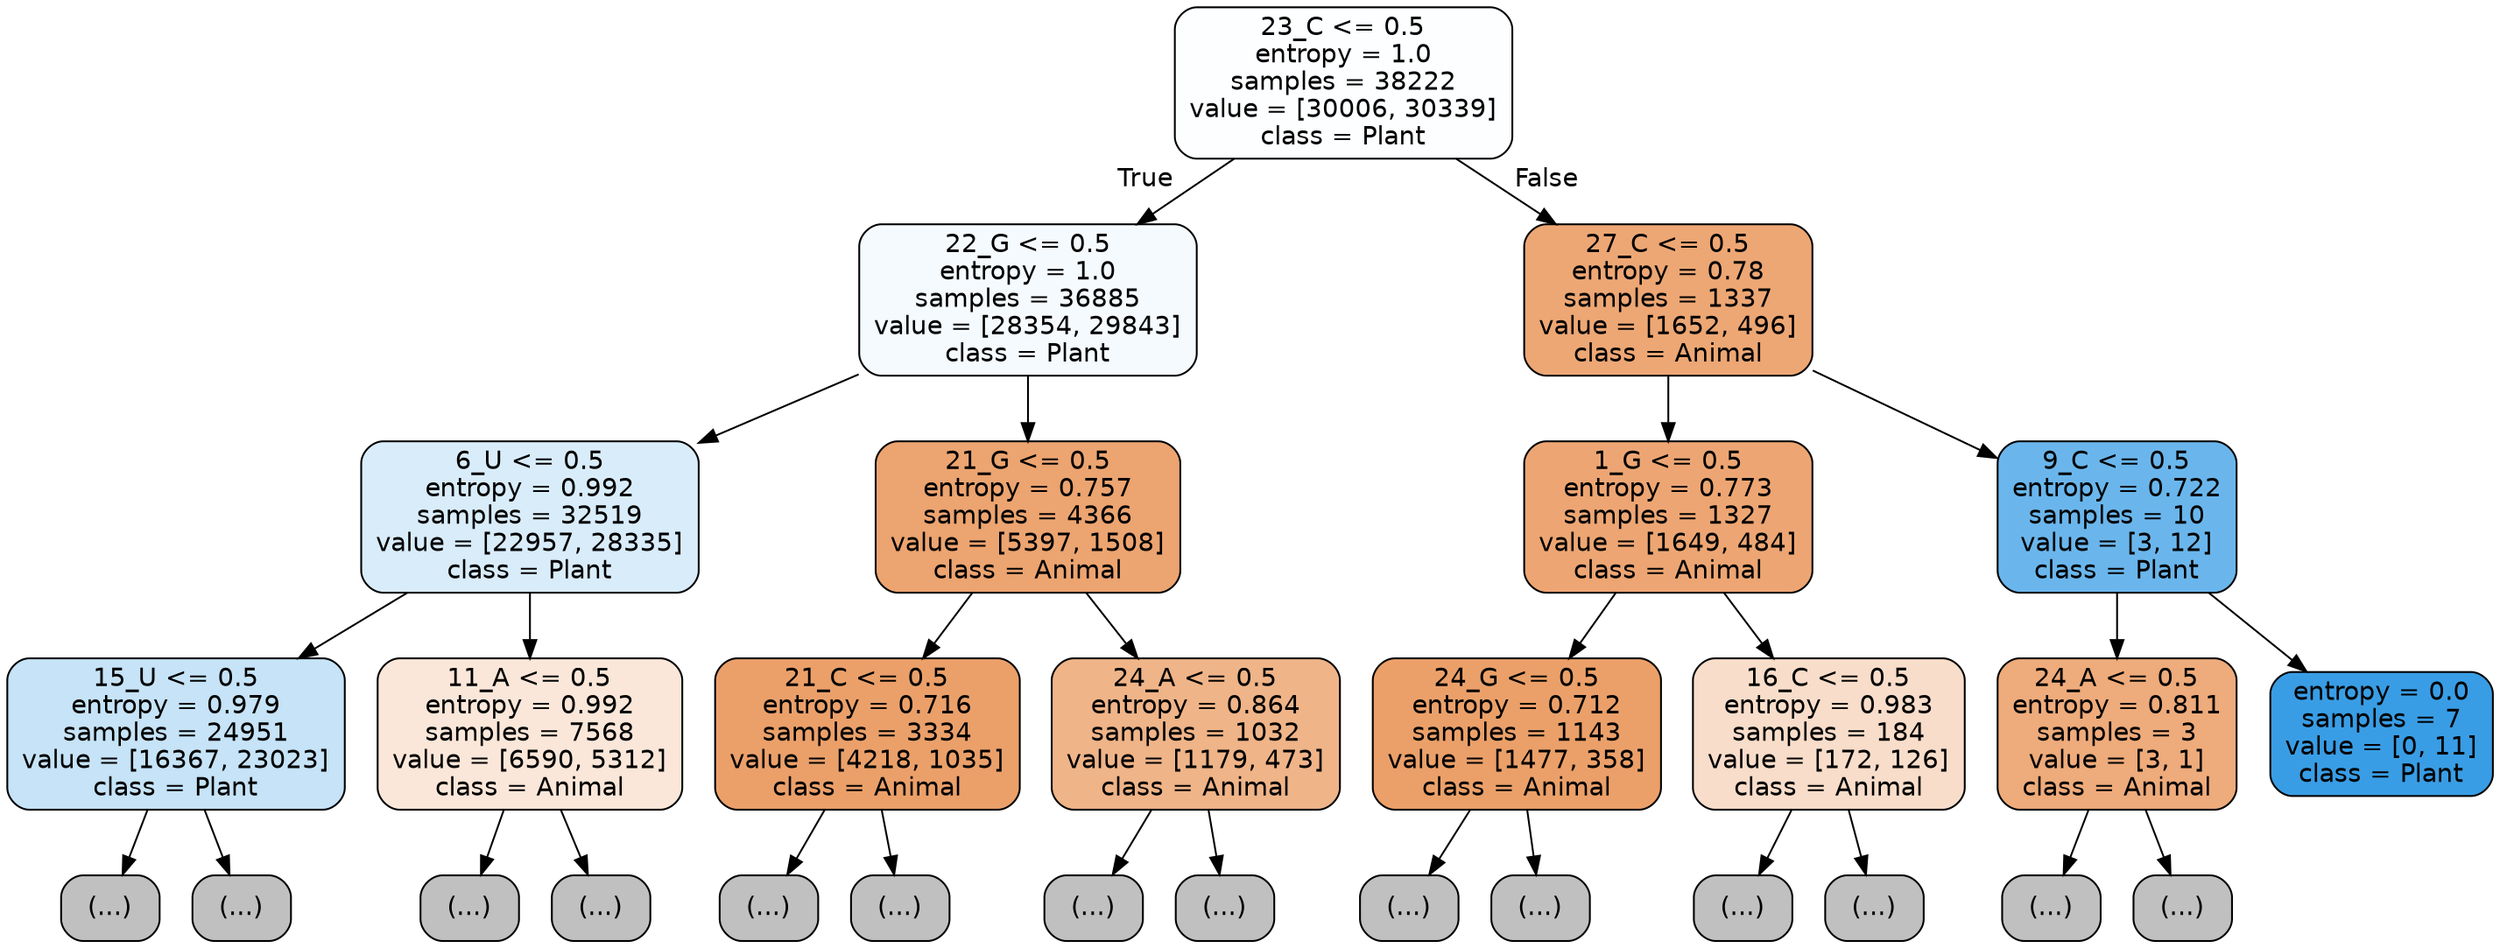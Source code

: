 digraph Tree {
node [shape=box, style="filled, rounded", color="black", fontname="helvetica"] ;
edge [fontname="helvetica"] ;
0 [label="23_C <= 0.5\nentropy = 1.0\nsamples = 38222\nvalue = [30006, 30339]\nclass = Plant", fillcolor="#fdfeff"] ;
1 [label="22_G <= 0.5\nentropy = 1.0\nsamples = 36885\nvalue = [28354, 29843]\nclass = Plant", fillcolor="#f5fafe"] ;
0 -> 1 [labeldistance=2.5, labelangle=45, headlabel="True"] ;
2 [label="6_U <= 0.5\nentropy = 0.992\nsamples = 32519\nvalue = [22957, 28335]\nclass = Plant", fillcolor="#d9ecfa"] ;
1 -> 2 ;
3 [label="15_U <= 0.5\nentropy = 0.979\nsamples = 24951\nvalue = [16367, 23023]\nclass = Plant", fillcolor="#c6e3f7"] ;
2 -> 3 ;
4 [label="(...)", fillcolor="#C0C0C0"] ;
3 -> 4 ;
7763 [label="(...)", fillcolor="#C0C0C0"] ;
3 -> 7763 ;
10428 [label="11_A <= 0.5\nentropy = 0.992\nsamples = 7568\nvalue = [6590, 5312]\nclass = Animal", fillcolor="#fae7d9"] ;
2 -> 10428 ;
10429 [label="(...)", fillcolor="#C0C0C0"] ;
10428 -> 10429 ;
13402 [label="(...)", fillcolor="#C0C0C0"] ;
10428 -> 13402 ;
14339 [label="21_G <= 0.5\nentropy = 0.757\nsamples = 4366\nvalue = [5397, 1508]\nclass = Animal", fillcolor="#eca470"] ;
1 -> 14339 ;
14340 [label="21_C <= 0.5\nentropy = 0.716\nsamples = 3334\nvalue = [4218, 1035]\nclass = Animal", fillcolor="#eba06a"] ;
14339 -> 14340 ;
14341 [label="(...)", fillcolor="#C0C0C0"] ;
14340 -> 14341 ;
15238 [label="(...)", fillcolor="#C0C0C0"] ;
14340 -> 15238 ;
15493 [label="24_A <= 0.5\nentropy = 0.864\nsamples = 1032\nvalue = [1179, 473]\nclass = Animal", fillcolor="#efb488"] ;
14339 -> 15493 ;
15494 [label="(...)", fillcolor="#C0C0C0"] ;
15493 -> 15494 ;
15949 [label="(...)", fillcolor="#C0C0C0"] ;
15493 -> 15949 ;
15990 [label="27_C <= 0.5\nentropy = 0.78\nsamples = 1337\nvalue = [1652, 496]\nclass = Animal", fillcolor="#eda774"] ;
0 -> 15990 [labeldistance=2.5, labelangle=-45, headlabel="False"] ;
15991 [label="1_G <= 0.5\nentropy = 0.773\nsamples = 1327\nvalue = [1649, 484]\nclass = Animal", fillcolor="#eda673"] ;
15990 -> 15991 ;
15992 [label="24_G <= 0.5\nentropy = 0.712\nsamples = 1143\nvalue = [1477, 358]\nclass = Animal", fillcolor="#eba069"] ;
15991 -> 15992 ;
15993 [label="(...)", fillcolor="#C0C0C0"] ;
15992 -> 15993 ;
16446 [label="(...)", fillcolor="#C0C0C0"] ;
15992 -> 16446 ;
16499 [label="16_C <= 0.5\nentropy = 0.983\nsamples = 184\nvalue = [172, 126]\nclass = Animal", fillcolor="#f8ddca"] ;
15991 -> 16499 ;
16500 [label="(...)", fillcolor="#C0C0C0"] ;
16499 -> 16500 ;
16589 [label="(...)", fillcolor="#C0C0C0"] ;
16499 -> 16589 ;
16608 [label="9_C <= 0.5\nentropy = 0.722\nsamples = 10\nvalue = [3, 12]\nclass = Plant", fillcolor="#6ab6ec"] ;
15990 -> 16608 ;
16609 [label="24_A <= 0.5\nentropy = 0.811\nsamples = 3\nvalue = [3, 1]\nclass = Animal", fillcolor="#eeab7b"] ;
16608 -> 16609 ;
16610 [label="(...)", fillcolor="#C0C0C0"] ;
16609 -> 16610 ;
16611 [label="(...)", fillcolor="#C0C0C0"] ;
16609 -> 16611 ;
16612 [label="entropy = 0.0\nsamples = 7\nvalue = [0, 11]\nclass = Plant", fillcolor="#399de5"] ;
16608 -> 16612 ;
}